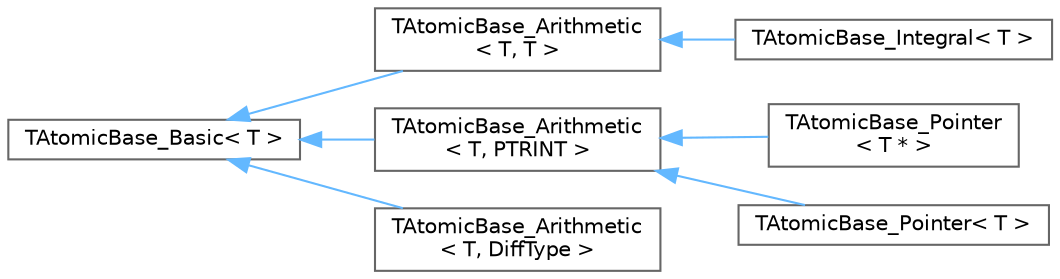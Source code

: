 digraph "Graphical Class Hierarchy"
{
 // INTERACTIVE_SVG=YES
 // LATEX_PDF_SIZE
  bgcolor="transparent";
  edge [fontname=Helvetica,fontsize=10,labelfontname=Helvetica,labelfontsize=10];
  node [fontname=Helvetica,fontsize=10,shape=box,height=0.2,width=0.4];
  rankdir="LR";
  Node0 [id="Node000000",label="TAtomicBase_Basic\< T \>",height=0.2,width=0.4,color="grey40", fillcolor="white", style="filled",URL="$da/db6/structTAtomicBase__Basic.html",tooltip=" "];
  Node0 -> Node1 [id="edge6125_Node000000_Node000001",dir="back",color="steelblue1",style="solid",tooltip=" "];
  Node1 [id="Node000001",label="TAtomicBase_Arithmetic\l\< T, T \>",height=0.2,width=0.4,color="grey40", fillcolor="white", style="filled",URL="$d8/d02/structTAtomicBase__Arithmetic.html",tooltip=" "];
  Node1 -> Node2 [id="edge6126_Node000001_Node000002",dir="back",color="steelblue1",style="solid",tooltip=" "];
  Node2 [id="Node000002",label="TAtomicBase_Integral\< T \>",height=0.2,width=0.4,color="grey40", fillcolor="white", style="filled",URL="$d6/db2/structTAtomicBase__Integral.html",tooltip=" "];
  Node0 -> Node3 [id="edge6127_Node000000_Node000003",dir="back",color="steelblue1",style="solid",tooltip=" "];
  Node3 [id="Node000003",label="TAtomicBase_Arithmetic\l\< T, PTRINT \>",height=0.2,width=0.4,color="grey40", fillcolor="white", style="filled",URL="$d8/d02/structTAtomicBase__Arithmetic.html",tooltip=" "];
  Node3 -> Node4 [id="edge6128_Node000003_Node000004",dir="back",color="steelblue1",style="solid",tooltip=" "];
  Node4 [id="Node000004",label="TAtomicBase_Pointer\l\< T * \>",height=0.2,width=0.4,color="grey40", fillcolor="white", style="filled",URL="$d6/df7/structTAtomicBase__Pointer.html",tooltip=" "];
  Node3 -> Node5 [id="edge6129_Node000003_Node000005",dir="back",color="steelblue1",style="solid",tooltip=" "];
  Node5 [id="Node000005",label="TAtomicBase_Pointer\< T \>",height=0.2,width=0.4,color="grey40", fillcolor="white", style="filled",URL="$d6/df7/structTAtomicBase__Pointer.html",tooltip=" "];
  Node0 -> Node6 [id="edge6130_Node000000_Node000006",dir="back",color="steelblue1",style="solid",tooltip=" "];
  Node6 [id="Node000006",label="TAtomicBase_Arithmetic\l\< T, DiffType \>",height=0.2,width=0.4,color="grey40", fillcolor="white", style="filled",URL="$d8/d02/structTAtomicBase__Arithmetic.html",tooltip=" "];
}
